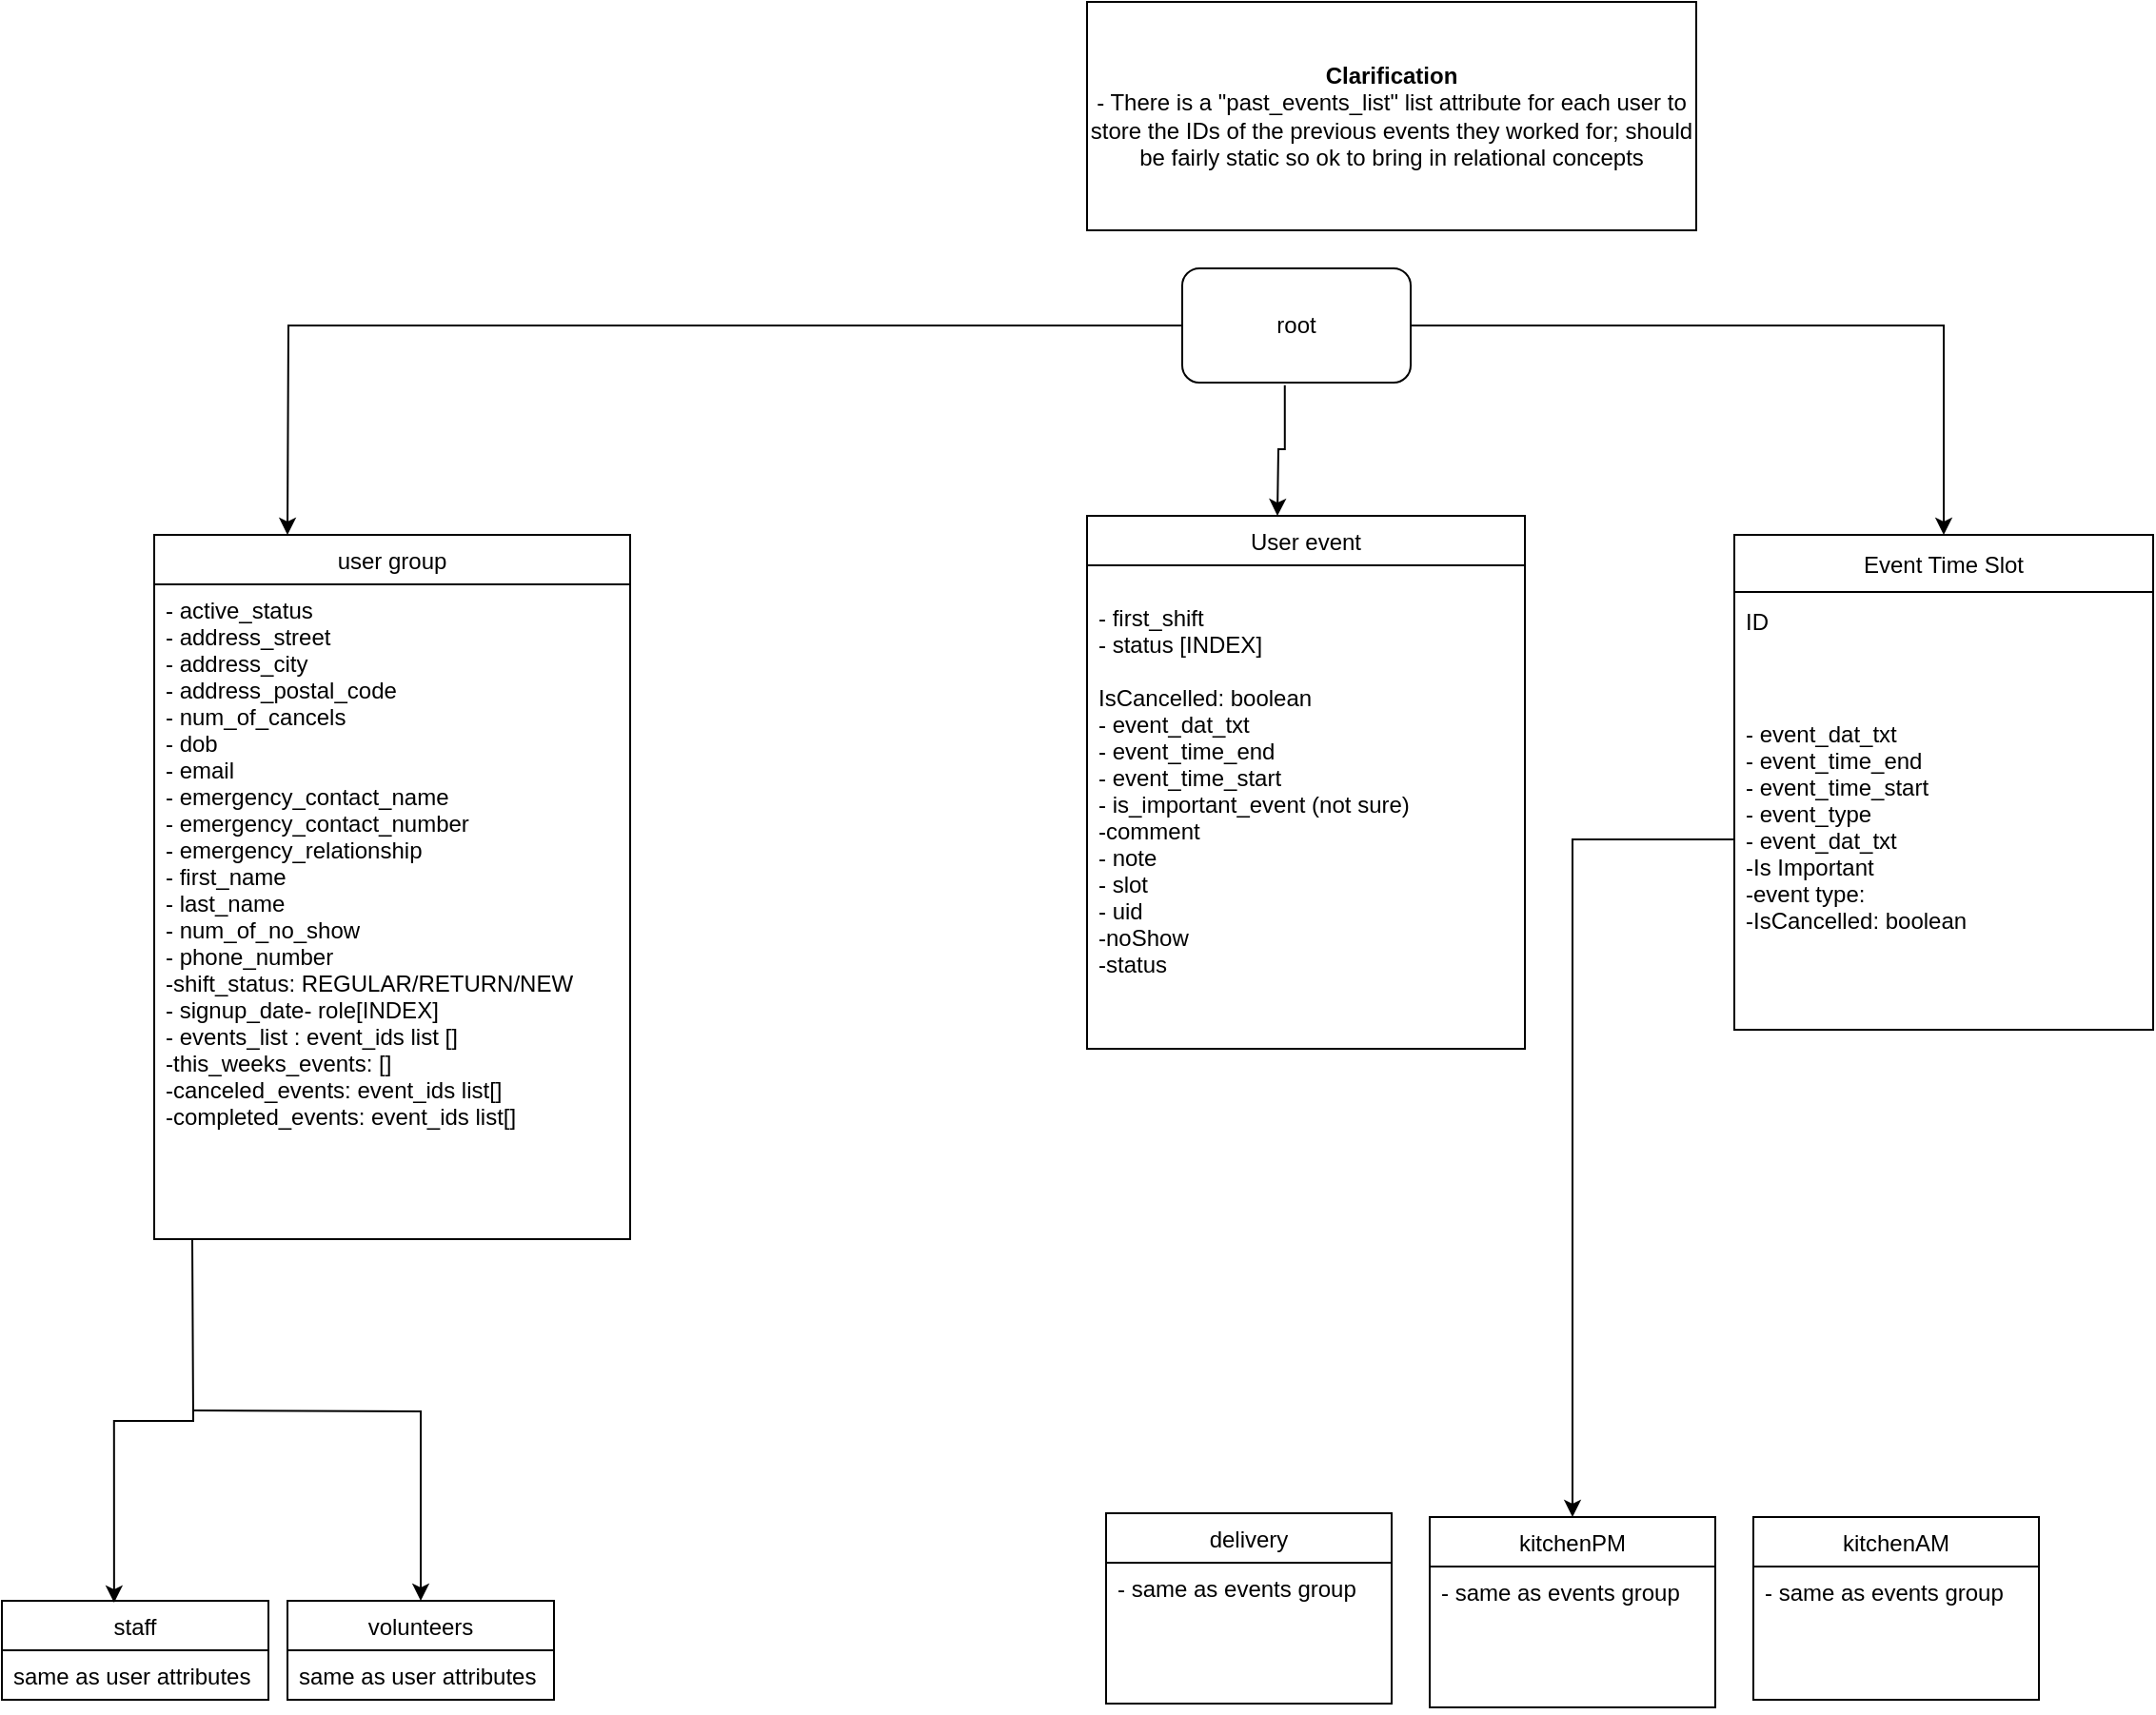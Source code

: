<mxfile version="17.1.3" type="device"><diagram id="CYc8Alj8YEeZP_eTJ0H1" name="Page-1"><mxGraphModel dx="1422" dy="794" grid="1" gridSize="10" guides="1" tooltips="1" connect="1" arrows="1" fold="1" page="1" pageScale="1" pageWidth="850" pageHeight="1100" math="0" shadow="0"><root><mxCell id="0"/><mxCell id="1" parent="0"/><mxCell id="iTW5-F_iSUV9SQm6rUlk-3" style="edgeStyle=orthogonalEdgeStyle;rounded=0;orthogonalLoop=1;jettySize=auto;html=1;entryX=0.5;entryY=0;entryDx=0;entryDy=0;" parent="1" source="iTW5-F_iSUV9SQm6rUlk-1" edge="1"><mxGeometry relative="1" as="geometry"><mxPoint x="230" y="280" as="targetPoint"/></mxGeometry></mxCell><mxCell id="iTW5-F_iSUV9SQm6rUlk-22" style="edgeStyle=orthogonalEdgeStyle;rounded=0;orthogonalLoop=1;jettySize=auto;html=1;exitX=0.449;exitY=1.022;exitDx=0;exitDy=0;exitPerimeter=0;" parent="1" source="iTW5-F_iSUV9SQm6rUlk-1" edge="1"><mxGeometry relative="1" as="geometry"><mxPoint x="750" y="270" as="targetPoint"/></mxGeometry></mxCell><mxCell id="XtWPKFYcBMlRlUgMNQ7_-8" style="edgeStyle=orthogonalEdgeStyle;rounded=0;orthogonalLoop=1;jettySize=auto;html=1;exitX=1;exitY=0.5;exitDx=0;exitDy=0;entryX=0.5;entryY=0;entryDx=0;entryDy=0;" parent="1" source="iTW5-F_iSUV9SQm6rUlk-1" target="XtWPKFYcBMlRlUgMNQ7_-1" edge="1"><mxGeometry relative="1" as="geometry"/></mxCell><mxCell id="iTW5-F_iSUV9SQm6rUlk-1" value="root" style="rounded=1;whiteSpace=wrap;html=1;" parent="1" vertex="1"><mxGeometry x="700" y="140" width="120" height="60" as="geometry"/></mxCell><mxCell id="iTW5-F_iSUV9SQm6rUlk-4" value="user group" style="swimlane;fontStyle=0;childLayout=stackLayout;horizontal=1;startSize=26;fillColor=none;horizontalStack=0;resizeParent=1;resizeParentMax=0;resizeLast=0;collapsible=1;marginBottom=0;" parent="1" vertex="1"><mxGeometry x="160" y="280" width="250" height="370" as="geometry"/></mxCell><mxCell id="iTW5-F_iSUV9SQm6rUlk-6" value="- active_status&#10;- address_street&#10;- address_city&#10;- address_postal_code&#10;- num_of_cancels&#10;- dob&#10;- email&#10;- emergency_contact_name&#10;- emergency_contact_number&#10;- emergency_relationship&#10;- first_name&#10;- last_name&#10;- num_of_no_show&#10;- phone_number&#10;-shift_status: REGULAR/RETURN/NEW&#10;- signup_date- role[INDEX]&#10;- events_list : event_ids list []&#10;-this_weeks_events: []&#10;-canceled_events: event_ids list[]&#10;-completed_events: event_ids list[]&#10;&#10;&#10;" style="text;strokeColor=none;fillColor=none;align=left;verticalAlign=top;spacingLeft=4;spacingRight=4;overflow=hidden;rotatable=0;points=[[0,0.5],[1,0.5]];portConstraint=eastwest;" parent="iTW5-F_iSUV9SQm6rUlk-4" vertex="1"><mxGeometry y="26" width="250" height="344" as="geometry"/></mxCell><mxCell id="iTW5-F_iSUV9SQm6rUlk-8" value="volunteers" style="swimlane;fontStyle=0;childLayout=stackLayout;horizontal=1;startSize=26;fillColor=none;horizontalStack=0;resizeParent=1;resizeParentMax=0;resizeLast=0;collapsible=1;marginBottom=0;" parent="1" vertex="1"><mxGeometry x="230" y="840" width="140" height="52" as="geometry"/></mxCell><mxCell id="iTW5-F_iSUV9SQm6rUlk-9" value="same as user attributes" style="text;strokeColor=none;fillColor=none;align=left;verticalAlign=top;spacingLeft=4;spacingRight=4;overflow=hidden;rotatable=0;points=[[0,0.5],[1,0.5]];portConstraint=eastwest;" parent="iTW5-F_iSUV9SQm6rUlk-8" vertex="1"><mxGeometry y="26" width="140" height="26" as="geometry"/></mxCell><mxCell id="iTW5-F_iSUV9SQm6rUlk-12" style="edgeStyle=orthogonalEdgeStyle;rounded=0;orthogonalLoop=1;jettySize=auto;html=1;" parent="1" target="iTW5-F_iSUV9SQm6rUlk-8" edge="1"><mxGeometry relative="1" as="geometry"><mxPoint x="180" y="740" as="sourcePoint"/></mxGeometry></mxCell><mxCell id="iTW5-F_iSUV9SQm6rUlk-13" value="staff" style="swimlane;fontStyle=0;childLayout=stackLayout;horizontal=1;startSize=26;fillColor=none;horizontalStack=0;resizeParent=1;resizeParentMax=0;resizeLast=0;collapsible=1;marginBottom=0;" parent="1" vertex="1"><mxGeometry x="80" y="840" width="140" height="52" as="geometry"/></mxCell><mxCell id="iTW5-F_iSUV9SQm6rUlk-14" value="same as user attributes" style="text;strokeColor=none;fillColor=none;align=left;verticalAlign=top;spacingLeft=4;spacingRight=4;overflow=hidden;rotatable=0;points=[[0,0.5],[1,0.5]];portConstraint=eastwest;" parent="iTW5-F_iSUV9SQm6rUlk-13" vertex="1"><mxGeometry y="26" width="140" height="26" as="geometry"/></mxCell><mxCell id="iTW5-F_iSUV9SQm6rUlk-21" value="&lt;b&gt;Clarification&lt;/b&gt;&lt;br&gt;- There is a &quot;past_events_list&quot; list attribute for each user to store the IDs of the previous events they worked for; should be fairly static so ok to bring in relational concepts" style="rounded=0;whiteSpace=wrap;html=1;" parent="1" vertex="1"><mxGeometry x="650" width="320" height="120" as="geometry"/></mxCell><mxCell id="iTW5-F_iSUV9SQm6rUlk-24" value="User event" style="swimlane;fontStyle=0;childLayout=stackLayout;horizontal=1;startSize=26;fillColor=none;horizontalStack=0;resizeParent=1;resizeParentMax=0;resizeLast=0;collapsible=1;marginBottom=0;" parent="1" vertex="1"><mxGeometry x="650" y="270" width="230" height="280" as="geometry"/></mxCell><mxCell id="iTW5-F_iSUV9SQm6rUlk-25" value="&#10;- first_shift &#10;- status [INDEX] &#10;&#10;IsCancelled: boolean&#10;- event_dat_txt&#10;- event_time_end&#10;- event_time_start&#10;- is_important_event (not sure)&#10;-comment&#10;- note&#10;- slot&#10;- uid&#10;-noShow&#10;-status&#10;&#10;&#10;" style="text;strokeColor=none;fillColor=none;align=left;verticalAlign=top;spacingLeft=4;spacingRight=4;overflow=hidden;rotatable=0;points=[[0,0.5],[1,0.5]];portConstraint=eastwest;" parent="iTW5-F_iSUV9SQm6rUlk-24" vertex="1"><mxGeometry y="26" width="230" height="254" as="geometry"/></mxCell><mxCell id="iTW5-F_iSUV9SQm6rUlk-28" value="delivery" style="swimlane;fontStyle=0;childLayout=stackLayout;horizontal=1;startSize=26;fillColor=none;horizontalStack=0;resizeParent=1;resizeParentMax=0;resizeLast=0;collapsible=1;marginBottom=0;" parent="1" vertex="1"><mxGeometry x="660" y="794" width="150" height="100" as="geometry"/></mxCell><mxCell id="iTW5-F_iSUV9SQm6rUlk-29" value="- same as events group" style="text;strokeColor=none;fillColor=none;align=left;verticalAlign=top;spacingLeft=4;spacingRight=4;overflow=hidden;rotatable=0;points=[[0,0.5],[1,0.5]];portConstraint=eastwest;" parent="iTW5-F_iSUV9SQm6rUlk-28" vertex="1"><mxGeometry y="26" width="150" height="74" as="geometry"/></mxCell><mxCell id="iTW5-F_iSUV9SQm6rUlk-30" value="kitchenPM" style="swimlane;fontStyle=0;childLayout=stackLayout;horizontal=1;startSize=26;fillColor=none;horizontalStack=0;resizeParent=1;resizeParentMax=0;resizeLast=0;collapsible=1;marginBottom=0;" parent="1" vertex="1"><mxGeometry x="830" y="796" width="150" height="100" as="geometry"/></mxCell><mxCell id="iTW5-F_iSUV9SQm6rUlk-31" value="- same as events group" style="text;strokeColor=none;fillColor=none;align=left;verticalAlign=top;spacingLeft=4;spacingRight=4;overflow=hidden;rotatable=0;points=[[0,0.5],[1,0.5]];portConstraint=eastwest;" parent="iTW5-F_iSUV9SQm6rUlk-30" vertex="1"><mxGeometry y="26" width="150" height="74" as="geometry"/></mxCell><mxCell id="4ZGWsH42hW3fTyE2jTXR-1" style="edgeStyle=orthogonalEdgeStyle;rounded=0;orthogonalLoop=1;jettySize=auto;html=1;entryX=0.421;entryY=0.019;entryDx=0;entryDy=0;entryPerimeter=0;" parent="1" target="iTW5-F_iSUV9SQm6rUlk-13" edge="1"><mxGeometry relative="1" as="geometry"><mxPoint x="180" y="650" as="sourcePoint"/></mxGeometry></mxCell><mxCell id="4ZGWsH42hW3fTyE2jTXR-5" value="kitchenAM" style="swimlane;fontStyle=0;childLayout=stackLayout;horizontal=1;startSize=26;fillColor=none;horizontalStack=0;resizeParent=1;resizeParentMax=0;resizeLast=0;collapsible=1;marginBottom=0;" parent="1" vertex="1"><mxGeometry x="1000" y="796" width="150" height="96" as="geometry"/></mxCell><mxCell id="4ZGWsH42hW3fTyE2jTXR-6" value="- same as events group" style="text;strokeColor=none;fillColor=none;align=left;verticalAlign=top;spacingLeft=4;spacingRight=4;overflow=hidden;rotatable=0;points=[[0,0.5],[1,0.5]];portConstraint=eastwest;" parent="4ZGWsH42hW3fTyE2jTXR-5" vertex="1"><mxGeometry y="26" width="150" height="70" as="geometry"/></mxCell><mxCell id="XtWPKFYcBMlRlUgMNQ7_-1" value="Event Time Slot" style="swimlane;fontStyle=0;childLayout=stackLayout;horizontal=1;startSize=30;horizontalStack=0;resizeParent=1;resizeParentMax=0;resizeLast=0;collapsible=1;marginBottom=0;" parent="1" vertex="1"><mxGeometry x="990" y="280" width="220" height="260" as="geometry"/></mxCell><mxCell id="XtWPKFYcBMlRlUgMNQ7_-2" value="ID" style="text;strokeColor=none;fillColor=none;align=left;verticalAlign=middle;spacingLeft=4;spacingRight=4;overflow=hidden;points=[[0,0.5],[1,0.5]];portConstraint=eastwest;rotatable=0;" parent="XtWPKFYcBMlRlUgMNQ7_-1" vertex="1"><mxGeometry y="30" width="220" height="30" as="geometry"/></mxCell><mxCell id="XtWPKFYcBMlRlUgMNQ7_-3" value="- event_dat_txt&#10;- event_time_end&#10;- event_time_start&#10;- event_type&#10;- event_dat_txt&#10;-Is Important&#10;-event type:&#10;-IsCancelled: boolean&#10;" style="text;strokeColor=none;fillColor=none;align=left;verticalAlign=middle;spacingLeft=4;spacingRight=4;overflow=hidden;points=[[0,0.5],[1,0.5]];portConstraint=eastwest;rotatable=0;" parent="XtWPKFYcBMlRlUgMNQ7_-1" vertex="1"><mxGeometry y="60" width="220" height="200" as="geometry"/></mxCell><mxCell id="XtWPKFYcBMlRlUgMNQ7_-9" style="edgeStyle=orthogonalEdgeStyle;rounded=0;orthogonalLoop=1;jettySize=auto;html=1;exitX=0;exitY=0.5;exitDx=0;exitDy=0;entryX=0.5;entryY=0;entryDx=0;entryDy=0;" parent="1" source="XtWPKFYcBMlRlUgMNQ7_-3" target="iTW5-F_iSUV9SQm6rUlk-30" edge="1"><mxGeometry relative="1" as="geometry"><mxPoint x="940" y="580" as="targetPoint"/><Array as="points"><mxPoint x="905" y="440"/></Array></mxGeometry></mxCell></root></mxGraphModel></diagram></mxfile>